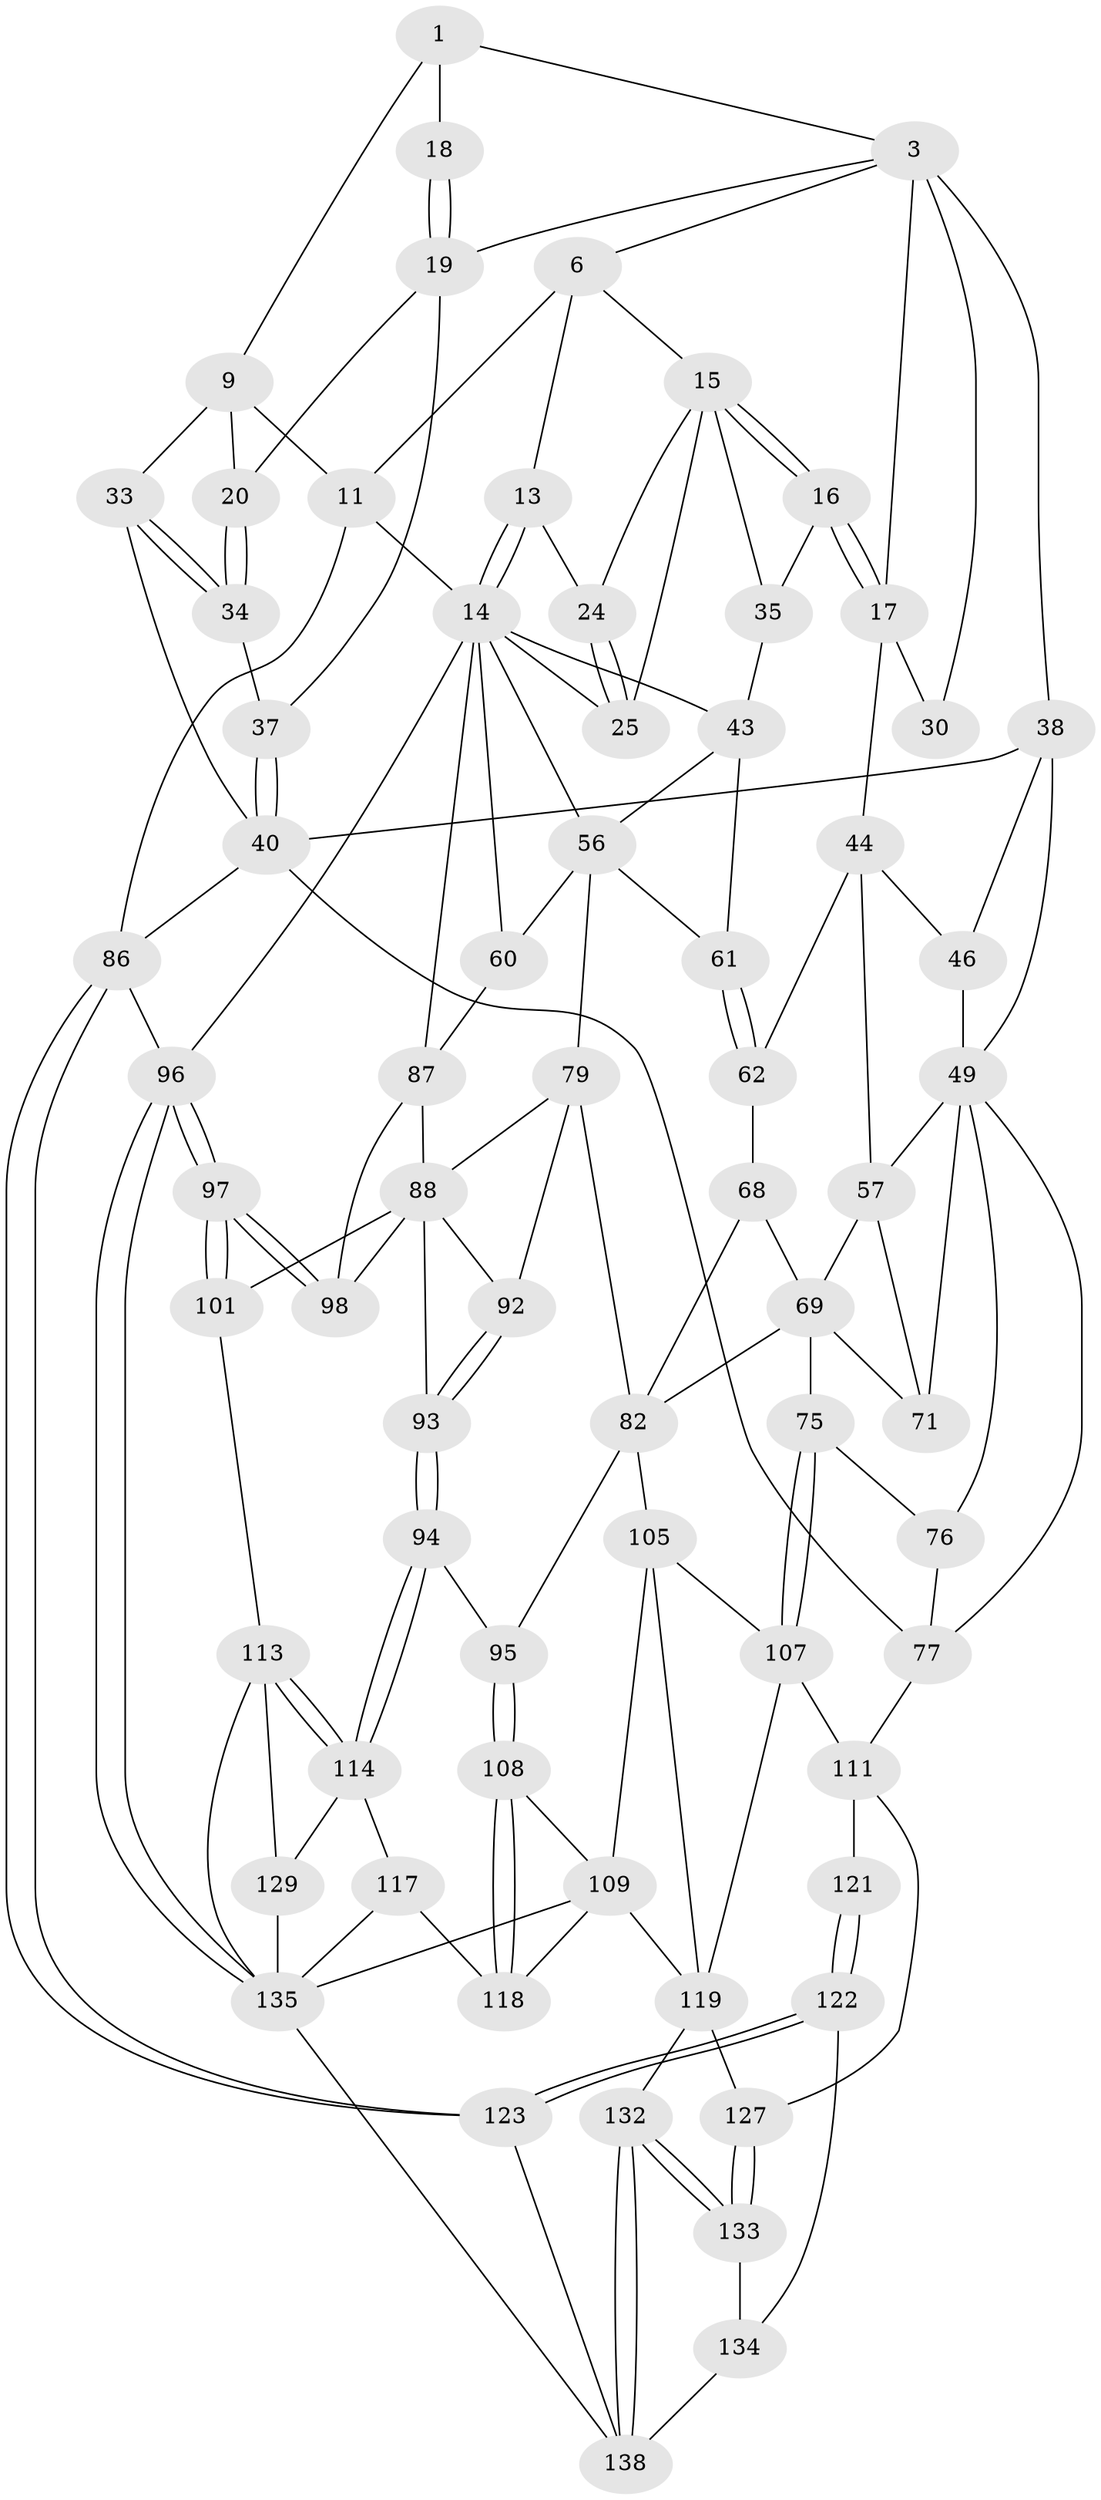 // original degree distribution, {3: 0.03571428571428571, 5: 0.5357142857142857, 4: 0.2, 6: 0.22857142857142856}
// Generated by graph-tools (version 1.1) at 2025/17/03/09/25 04:17:09]
// undirected, 70 vertices, 155 edges
graph export_dot {
graph [start="1"]
  node [color=gray90,style=filled];
  1 [pos="+0.09097618654647295+0",super="+8+2"];
  3 [pos="+0.2614785032137223+0.08738775251768749",super="+28+4"];
  6 [pos="+0.4064232911435736+0",super="+7+12"];
  9 [pos="+0.04498594360836403+0.09988770093567216",super="+10"];
  11 [pos="+0+0"];
  13 [pos="+1+0",super="+21"];
  14 [pos="+1+0",super="+27"];
  15 [pos="+0.7091929048915919+0.12462930714563679",super="+22"];
  16 [pos="+0.5854461532915636+0.30877885230206725"];
  17 [pos="+0.5851425981954147+0.3088817841366891",super="+32"];
  18 [pos="+0.13086497442149267+0.14832702314977247"];
  19 [pos="+0.1124966802998947+0.21110086347739299",super="+29"];
  20 [pos="+0.04292444680708496+0.2177503547185274"];
  24 [pos="+0.9038124660300431+0.1485794851734112"];
  25 [pos="+0.966592361288233+0.23129255333857715"];
  30 [pos="+0.28498583003131955+0.27616271079154364"];
  33 [pos="+0+0.2603590081325264"];
  34 [pos="+0+0.23747210664843174"];
  35 [pos="+0.8439879265301394+0.3658699305653601",super="+36"];
  37 [pos="+0.10873345920750853+0.34764719287649815"];
  38 [pos="+0.2585696858325461+0.3300079354531036",super="+39"];
  40 [pos="+0.11079877204923268+0.41508113355010035",super="+48"];
  43 [pos="+0.8499150289123314+0.37436207003736666",super="+53"];
  44 [pos="+0.5444566900319895+0.37497720106793725",super="+45"];
  46 [pos="+0.3496883043816831+0.4142795470109113",super="+47"];
  49 [pos="+0.2869818230735121+0.464179443755133",super="+50"];
  56 [pos="+0.8746825419205696+0.47203573112056574",super="+64"];
  57 [pos="+0.38963937880751187+0.49277352823775283",super="+58"];
  60 [pos="+0.9522579084551072+0.5067590177886762",super="+66"];
  61 [pos="+0.7607356202852357+0.5306678768693395"];
  62 [pos="+0.6842056948389741+0.5479194996979717",super="+63"];
  68 [pos="+0.5536648460504806+0.5979293829064412"];
  69 [pos="+0.3842042109438264+0.593393768810905",super="+91+70"];
  71 [pos="+0.30402967757081956+0.5267491083087353"];
  75 [pos="+0.23916713289770772+0.687791889372313"];
  76 [pos="+0.23613451024953447+0.6852187783744842"];
  77 [pos="+0+0.6524548738829378",super="+85"];
  79 [pos="+0.8649687582186086+0.6065335484265252",super="+80"];
  82 [pos="+0.7052813370215335+0.587546760085592",super="+83"];
  86 [pos="+0+1"];
  87 [pos="+0.9727788120699645+0.6301464479904954",super="+90"];
  88 [pos="+0.9319490407314428+0.6485695502539849",super="+89+100"];
  92 [pos="+0.7602135395960552+0.6565453618973627"];
  93 [pos="+0.6509542050369972+0.7125275551389723"];
  94 [pos="+0.6466669559221535+0.7141253956172581"];
  95 [pos="+0.6089740709945695+0.7004656367165708"];
  96 [pos="+1+1"];
  97 [pos="+1+1"];
  98 [pos="+1+0.716966137453059"];
  101 [pos="+0.8877392118765048+0.8348010712682452",super="+102"];
  105 [pos="+0.4165402766448694+0.7828256679035922",super="+106"];
  107 [pos="+0.23999836237070304+0.7034673926332566",super="+110"];
  108 [pos="+0.5337716675501653+0.828965959925193"];
  109 [pos="+0.4625978079654112+0.81996291018246",super="+124"];
  111 [pos="+0.16366277561853682+0.8231043349030264",super="+126+112"];
  113 [pos="+0.8227564177667954+0.8745777585163743",super="+128"];
  114 [pos="+0.6917939710953064+0.7928869836754208",super="+115"];
  117 [pos="+0.5710261028495667+0.8990888319388302"];
  118 [pos="+0.5424176923784578+0.8645097947874992"];
  119 [pos="+0.33660049272732856+0.8725799920236916",super="+120+125"];
  121 [pos="+0.04568820068793373+0.9904310363140715"];
  122 [pos="+0.031298286327006264+1"];
  123 [pos="+0+1"];
  127 [pos="+0.2198831877027728+0.901863866055728"];
  129 [pos="+0.6802292818512164+0.9063860127290814",super="+131"];
  132 [pos="+0.2863835241269843+0.9483214616352841"];
  133 [pos="+0.225819288898677+0.9171409937190184"];
  134 [pos="+0.21305922832413868+0.9321904714363995"];
  135 [pos="+0.8263200601196303+1",super="+136"];
  138 [pos="+0.24275085975057922+1",super="+139"];
  1 -- 18 [weight=2];
  1 -- 9;
  1 -- 3;
  3 -- 38;
  3 -- 30 [weight=2];
  3 -- 17;
  3 -- 6;
  3 -- 19;
  6 -- 11;
  6 -- 13;
  6 -- 15;
  9 -- 20;
  9 -- 11;
  9 -- 33;
  11 -- 14;
  11 -- 86;
  13 -- 14;
  13 -- 14;
  13 -- 24;
  14 -- 96;
  14 -- 56;
  14 -- 25;
  14 -- 43;
  14 -- 60 [weight=2];
  14 -- 87;
  15 -- 16;
  15 -- 16;
  15 -- 24;
  15 -- 25;
  15 -- 35;
  16 -- 17;
  16 -- 17;
  16 -- 35;
  17 -- 44;
  17 -- 30;
  18 -- 19;
  18 -- 19;
  19 -- 20;
  19 -- 37;
  20 -- 34;
  20 -- 34;
  24 -- 25;
  24 -- 25;
  33 -- 34;
  33 -- 34;
  33 -- 40;
  34 -- 37;
  35 -- 43 [weight=2];
  37 -- 40;
  37 -- 40;
  38 -- 46;
  38 -- 40;
  38 -- 49;
  40 -- 77;
  40 -- 86;
  43 -- 56;
  43 -- 61;
  44 -- 57;
  44 -- 46;
  44 -- 62;
  46 -- 49 [weight=2];
  49 -- 71;
  49 -- 57;
  49 -- 76;
  49 -- 77;
  56 -- 60;
  56 -- 61;
  56 -- 79 [weight=2];
  57 -- 71;
  57 -- 69;
  60 -- 87;
  61 -- 62;
  61 -- 62;
  62 -- 68;
  68 -- 69;
  68 -- 82;
  69 -- 82;
  69 -- 75;
  69 -- 71;
  75 -- 76;
  75 -- 107;
  75 -- 107;
  76 -- 77;
  77 -- 111;
  79 -- 88;
  79 -- 82;
  79 -- 92;
  82 -- 105;
  82 -- 95;
  86 -- 123;
  86 -- 123;
  86 -- 96;
  87 -- 88;
  87 -- 98;
  88 -- 92;
  88 -- 93;
  88 -- 101 [weight=2];
  88 -- 98;
  92 -- 93;
  92 -- 93;
  93 -- 94;
  93 -- 94;
  94 -- 95;
  94 -- 114;
  94 -- 114;
  95 -- 108;
  95 -- 108;
  96 -- 97;
  96 -- 97;
  96 -- 135;
  96 -- 135;
  97 -- 98;
  97 -- 98;
  97 -- 101;
  97 -- 101;
  101 -- 113;
  105 -- 109;
  105 -- 107;
  105 -- 119;
  107 -- 111;
  107 -- 119;
  108 -- 109;
  108 -- 118;
  108 -- 118;
  109 -- 135;
  109 -- 118;
  109 -- 119;
  111 -- 121 [weight=2];
  111 -- 127;
  113 -- 114;
  113 -- 114;
  113 -- 129;
  113 -- 135;
  114 -- 129 [weight=2];
  114 -- 117;
  117 -- 118;
  117 -- 135;
  119 -- 127;
  119 -- 132;
  121 -- 122;
  121 -- 122;
  122 -- 123;
  122 -- 123;
  122 -- 134;
  123 -- 138;
  127 -- 133;
  127 -- 133;
  129 -- 135;
  132 -- 133;
  132 -- 133;
  132 -- 138;
  132 -- 138;
  133 -- 134;
  134 -- 138;
  135 -- 138;
}
